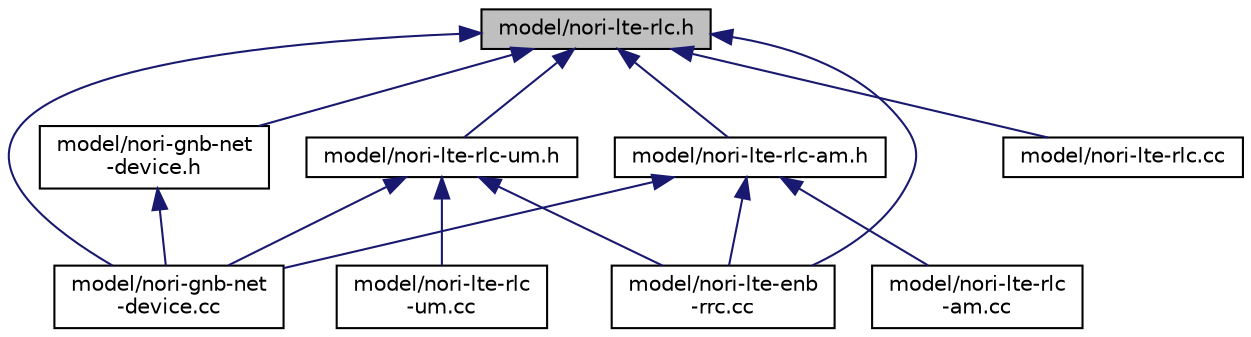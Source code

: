 digraph "model/nori-lte-rlc.h"
{
 // INTERACTIVE_SVG=YES
 // LATEX_PDF_SIZE
  edge [fontname="Helvetica",fontsize="10",labelfontname="Helvetica",labelfontsize="10"];
  node [fontname="Helvetica",fontsize="10",shape=record];
  Node1 [label="model/nori-lte-rlc.h",height=0.2,width=0.4,color="black", fillcolor="grey75", style="filled", fontcolor="black",tooltip=" "];
  Node1 -> Node2 [dir="back",color="midnightblue",fontsize="10",style="solid",fontname="Helvetica"];
  Node2 [label="model/nori-gnb-net\l-device.cc",height=0.2,width=0.4,color="black", fillcolor="white", style="filled",URL="$nori-gnb-net-device_8cc.html",tooltip=" "];
  Node1 -> Node3 [dir="back",color="midnightblue",fontsize="10",style="solid",fontname="Helvetica"];
  Node3 [label="model/nori-gnb-net\l-device.h",height=0.2,width=0.4,color="black", fillcolor="white", style="filled",URL="$nori-gnb-net-device_8h.html",tooltip=" "];
  Node3 -> Node2 [dir="back",color="midnightblue",fontsize="10",style="solid",fontname="Helvetica"];
  Node1 -> Node4 [dir="back",color="midnightblue",fontsize="10",style="solid",fontname="Helvetica"];
  Node4 [label="model/nori-lte-enb\l-rrc.cc",height=0.2,width=0.4,color="black", fillcolor="white", style="filled",URL="$nori-lte-enb-rrc_8cc.html",tooltip=" "];
  Node1 -> Node5 [dir="back",color="midnightblue",fontsize="10",style="solid",fontname="Helvetica"];
  Node5 [label="model/nori-lte-rlc-am.h",height=0.2,width=0.4,color="black", fillcolor="white", style="filled",URL="$nori-lte-rlc-am_8h.html",tooltip=" "];
  Node5 -> Node2 [dir="back",color="midnightblue",fontsize="10",style="solid",fontname="Helvetica"];
  Node5 -> Node4 [dir="back",color="midnightblue",fontsize="10",style="solid",fontname="Helvetica"];
  Node5 -> Node6 [dir="back",color="midnightblue",fontsize="10",style="solid",fontname="Helvetica"];
  Node6 [label="model/nori-lte-rlc\l-am.cc",height=0.2,width=0.4,color="black", fillcolor="white", style="filled",URL="$nori-lte-rlc-am_8cc.html",tooltip=" "];
  Node1 -> Node7 [dir="back",color="midnightblue",fontsize="10",style="solid",fontname="Helvetica"];
  Node7 [label="model/nori-lte-rlc-um.h",height=0.2,width=0.4,color="black", fillcolor="white", style="filled",URL="$nori-lte-rlc-um_8h.html",tooltip=" "];
  Node7 -> Node2 [dir="back",color="midnightblue",fontsize="10",style="solid",fontname="Helvetica"];
  Node7 -> Node4 [dir="back",color="midnightblue",fontsize="10",style="solid",fontname="Helvetica"];
  Node7 -> Node8 [dir="back",color="midnightblue",fontsize="10",style="solid",fontname="Helvetica"];
  Node8 [label="model/nori-lte-rlc\l-um.cc",height=0.2,width=0.4,color="black", fillcolor="white", style="filled",URL="$nori-lte-rlc-um_8cc.html",tooltip=" "];
  Node1 -> Node9 [dir="back",color="midnightblue",fontsize="10",style="solid",fontname="Helvetica"];
  Node9 [label="model/nori-lte-rlc.cc",height=0.2,width=0.4,color="black", fillcolor="white", style="filled",URL="$nori-lte-rlc_8cc.html",tooltip=" "];
}
